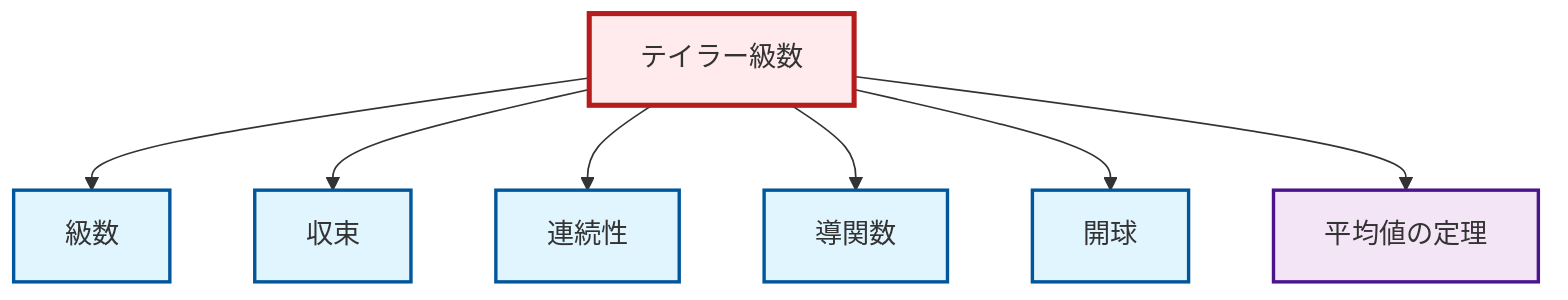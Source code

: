 graph TD
    classDef definition fill:#e1f5fe,stroke:#01579b,stroke-width:2px
    classDef theorem fill:#f3e5f5,stroke:#4a148c,stroke-width:2px
    classDef axiom fill:#fff3e0,stroke:#e65100,stroke-width:2px
    classDef example fill:#e8f5e9,stroke:#1b5e20,stroke-width:2px
    classDef current fill:#ffebee,stroke:#b71c1c,stroke-width:3px
    def-continuity["連続性"]:::definition
    def-convergence["収束"]:::definition
    def-series["級数"]:::definition
    def-derivative["導関数"]:::definition
    def-open-ball["開球"]:::definition
    thm-mean-value["平均値の定理"]:::theorem
    thm-taylor-series["テイラー級数"]:::theorem
    thm-taylor-series --> def-series
    thm-taylor-series --> def-convergence
    thm-taylor-series --> def-continuity
    thm-taylor-series --> def-derivative
    thm-taylor-series --> def-open-ball
    thm-taylor-series --> thm-mean-value
    class thm-taylor-series current